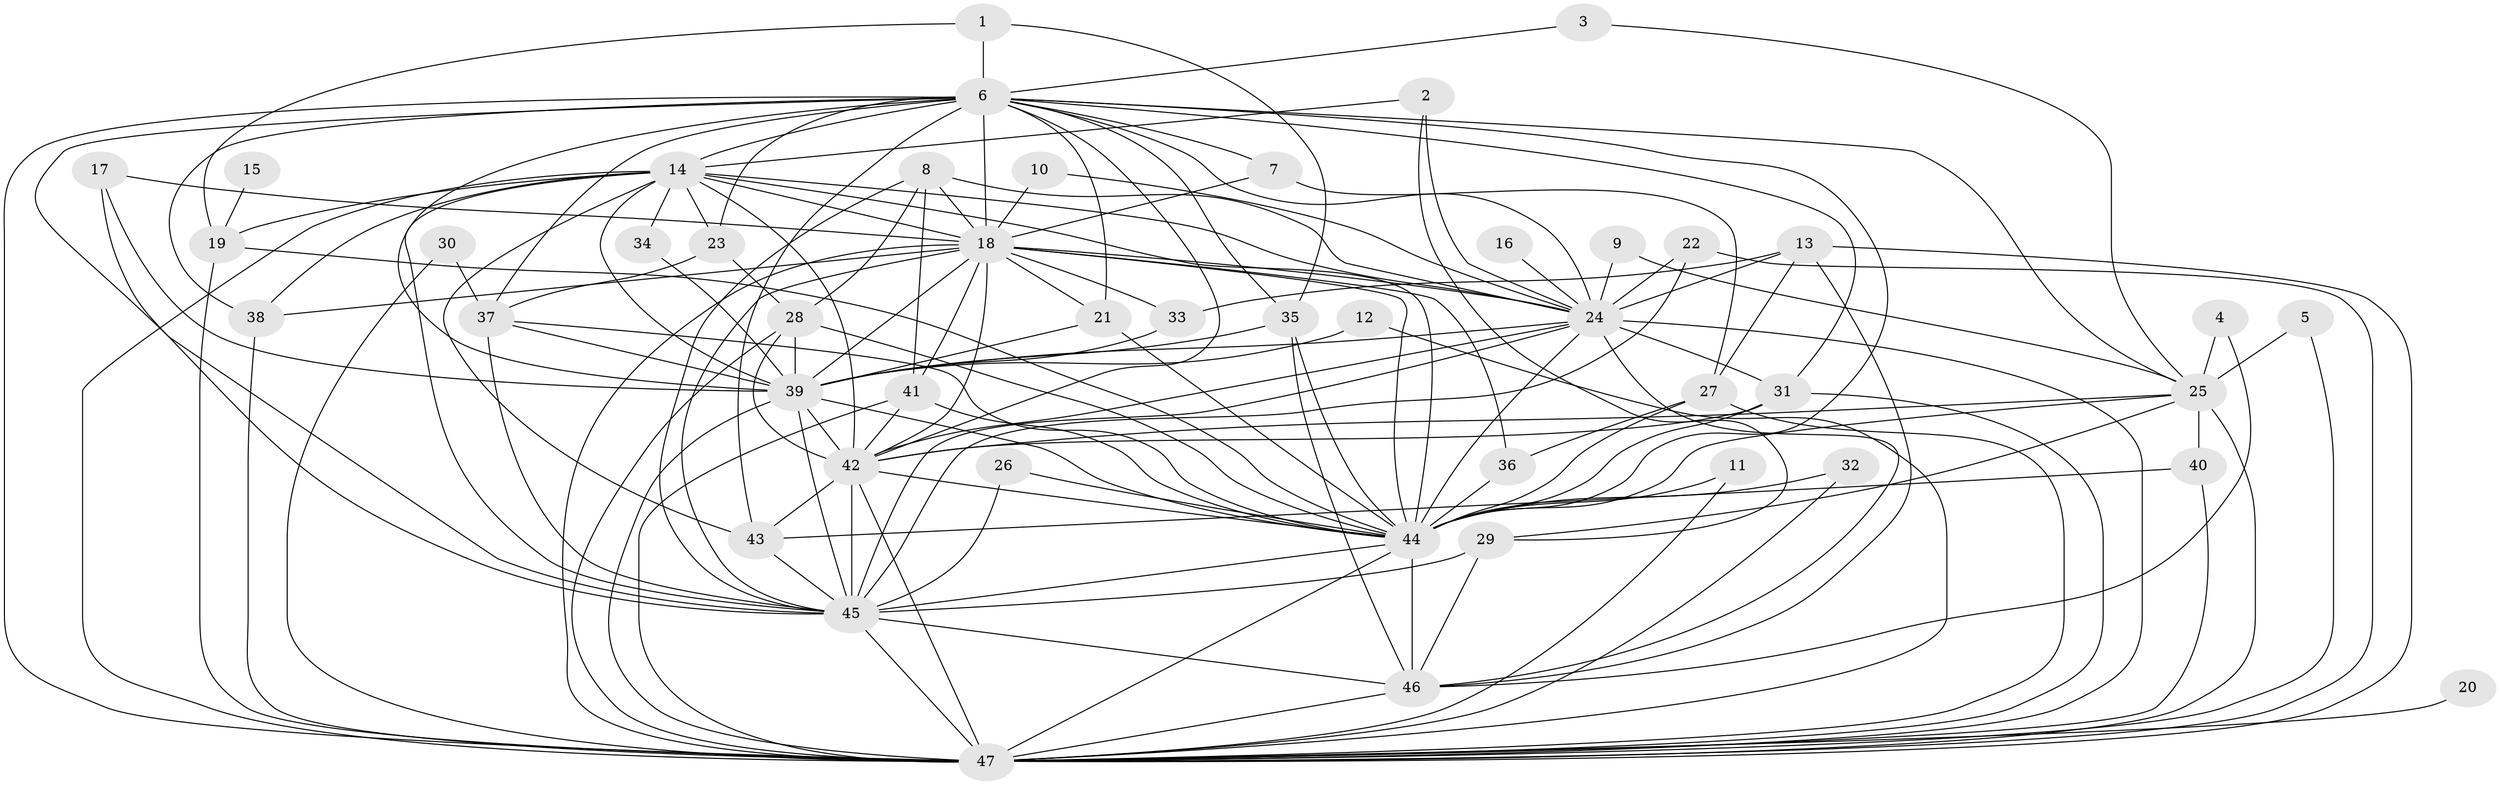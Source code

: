 // original degree distribution, {33: 0.008547008547008548, 21: 0.017094017094017096, 17: 0.008547008547008548, 14: 0.008547008547008548, 23: 0.008547008547008548, 25: 0.008547008547008548, 26: 0.008547008547008548, 27: 0.008547008547008548, 22: 0.008547008547008548, 8: 0.008547008547008548, 4: 0.09401709401709402, 3: 0.1794871794871795, 6: 0.02564102564102564, 2: 0.5811965811965812, 10: 0.008547008547008548, 5: 0.017094017094017096}
// Generated by graph-tools (version 1.1) at 2025/36/03/04/25 23:36:15]
// undirected, 47 vertices, 147 edges
graph export_dot {
  node [color=gray90,style=filled];
  1;
  2;
  3;
  4;
  5;
  6;
  7;
  8;
  9;
  10;
  11;
  12;
  13;
  14;
  15;
  16;
  17;
  18;
  19;
  20;
  21;
  22;
  23;
  24;
  25;
  26;
  27;
  28;
  29;
  30;
  31;
  32;
  33;
  34;
  35;
  36;
  37;
  38;
  39;
  40;
  41;
  42;
  43;
  44;
  45;
  46;
  47;
  1 -- 6 [weight=2.0];
  1 -- 19 [weight=1.0];
  1 -- 35 [weight=1.0];
  2 -- 14 [weight=1.0];
  2 -- 24 [weight=1.0];
  2 -- 29 [weight=1.0];
  3 -- 6 [weight=1.0];
  3 -- 25 [weight=1.0];
  4 -- 25 [weight=1.0];
  4 -- 46 [weight=1.0];
  5 -- 25 [weight=1.0];
  5 -- 47 [weight=1.0];
  6 -- 7 [weight=1.0];
  6 -- 14 [weight=4.0];
  6 -- 18 [weight=4.0];
  6 -- 21 [weight=1.0];
  6 -- 23 [weight=1.0];
  6 -- 24 [weight=2.0];
  6 -- 25 [weight=1.0];
  6 -- 31 [weight=1.0];
  6 -- 35 [weight=1.0];
  6 -- 37 [weight=1.0];
  6 -- 38 [weight=1.0];
  6 -- 39 [weight=3.0];
  6 -- 42 [weight=2.0];
  6 -- 43 [weight=1.0];
  6 -- 44 [weight=4.0];
  6 -- 45 [weight=2.0];
  6 -- 47 [weight=2.0];
  7 -- 18 [weight=1.0];
  7 -- 27 [weight=1.0];
  8 -- 18 [weight=1.0];
  8 -- 24 [weight=1.0];
  8 -- 28 [weight=1.0];
  8 -- 41 [weight=1.0];
  8 -- 45 [weight=1.0];
  9 -- 24 [weight=1.0];
  9 -- 25 [weight=1.0];
  10 -- 18 [weight=1.0];
  10 -- 24 [weight=1.0];
  11 -- 44 [weight=1.0];
  11 -- 47 [weight=1.0];
  12 -- 39 [weight=1.0];
  12 -- 47 [weight=2.0];
  13 -- 24 [weight=1.0];
  13 -- 27 [weight=1.0];
  13 -- 33 [weight=1.0];
  13 -- 46 [weight=1.0];
  13 -- 47 [weight=1.0];
  14 -- 18 [weight=2.0];
  14 -- 19 [weight=1.0];
  14 -- 23 [weight=1.0];
  14 -- 24 [weight=1.0];
  14 -- 34 [weight=2.0];
  14 -- 38 [weight=2.0];
  14 -- 39 [weight=1.0];
  14 -- 42 [weight=1.0];
  14 -- 43 [weight=1.0];
  14 -- 44 [weight=2.0];
  14 -- 45 [weight=2.0];
  14 -- 47 [weight=1.0];
  15 -- 19 [weight=1.0];
  16 -- 24 [weight=1.0];
  17 -- 18 [weight=1.0];
  17 -- 39 [weight=1.0];
  17 -- 45 [weight=1.0];
  18 -- 21 [weight=1.0];
  18 -- 24 [weight=1.0];
  18 -- 33 [weight=1.0];
  18 -- 36 [weight=1.0];
  18 -- 38 [weight=1.0];
  18 -- 39 [weight=3.0];
  18 -- 41 [weight=1.0];
  18 -- 42 [weight=2.0];
  18 -- 44 [weight=1.0];
  18 -- 45 [weight=2.0];
  18 -- 47 [weight=2.0];
  19 -- 44 [weight=1.0];
  19 -- 47 [weight=1.0];
  20 -- 47 [weight=1.0];
  21 -- 39 [weight=1.0];
  21 -- 44 [weight=1.0];
  22 -- 24 [weight=1.0];
  22 -- 45 [weight=1.0];
  22 -- 47 [weight=1.0];
  23 -- 28 [weight=1.0];
  23 -- 37 [weight=1.0];
  24 -- 31 [weight=1.0];
  24 -- 39 [weight=1.0];
  24 -- 42 [weight=1.0];
  24 -- 44 [weight=1.0];
  24 -- 45 [weight=4.0];
  24 -- 46 [weight=1.0];
  24 -- 47 [weight=1.0];
  25 -- 29 [weight=1.0];
  25 -- 40 [weight=1.0];
  25 -- 42 [weight=1.0];
  25 -- 44 [weight=1.0];
  25 -- 47 [weight=1.0];
  26 -- 44 [weight=1.0];
  26 -- 45 [weight=1.0];
  27 -- 36 [weight=1.0];
  27 -- 44 [weight=1.0];
  27 -- 47 [weight=1.0];
  28 -- 39 [weight=1.0];
  28 -- 42 [weight=1.0];
  28 -- 44 [weight=1.0];
  28 -- 47 [weight=1.0];
  29 -- 45 [weight=2.0];
  29 -- 46 [weight=1.0];
  30 -- 37 [weight=1.0];
  30 -- 47 [weight=2.0];
  31 -- 42 [weight=1.0];
  31 -- 44 [weight=1.0];
  31 -- 47 [weight=1.0];
  32 -- 44 [weight=1.0];
  32 -- 47 [weight=1.0];
  33 -- 39 [weight=1.0];
  34 -- 39 [weight=1.0];
  35 -- 39 [weight=1.0];
  35 -- 44 [weight=1.0];
  35 -- 46 [weight=1.0];
  36 -- 44 [weight=2.0];
  37 -- 39 [weight=1.0];
  37 -- 44 [weight=1.0];
  37 -- 45 [weight=1.0];
  38 -- 47 [weight=1.0];
  39 -- 42 [weight=1.0];
  39 -- 44 [weight=1.0];
  39 -- 45 [weight=1.0];
  39 -- 47 [weight=2.0];
  40 -- 43 [weight=1.0];
  40 -- 47 [weight=1.0];
  41 -- 42 [weight=1.0];
  41 -- 44 [weight=1.0];
  41 -- 47 [weight=1.0];
  42 -- 43 [weight=1.0];
  42 -- 44 [weight=1.0];
  42 -- 45 [weight=1.0];
  42 -- 47 [weight=3.0];
  43 -- 45 [weight=2.0];
  44 -- 45 [weight=1.0];
  44 -- 46 [weight=1.0];
  44 -- 47 [weight=1.0];
  45 -- 46 [weight=2.0];
  45 -- 47 [weight=1.0];
  46 -- 47 [weight=1.0];
}
